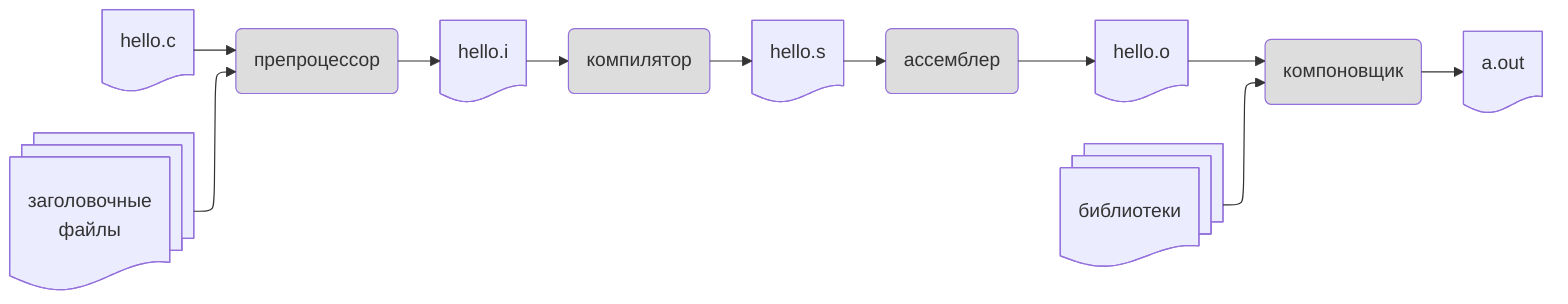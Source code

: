 ---
config:
  flowchart:
    defaultRenderer: "elk"
---
flowchart LR

    c@{ shape: doc, label: "hello.c" }
    headers@{ shape: docs, label: "заголовочные\nфайлы" } 
    cpp:::app@{shape: rounded, label: "препроцессор" }
    i@{ shape: doc, label: "hello.i" }
    o@{ shape: doc, label: "hello.o" }
    libs@{ shape: docs, label: "библиотеки" } 
    ld:::app@{shape: rounded, label: "компоновщик" }
    a@{ shape: doc, label: "a.out" }

    cc1:::app@{shape: rounded, label: "компилятор" }
    s@{ shape: doc, label: "hello.s" }
    as:::app@{shape: rounded, label: "ассемблер" }

    c --> cpp --> i --> cc1 --> s --> as ---> o --> ld --> a
    headers --> cpp
    libs --> ld

    classDef app fill:#DDD;